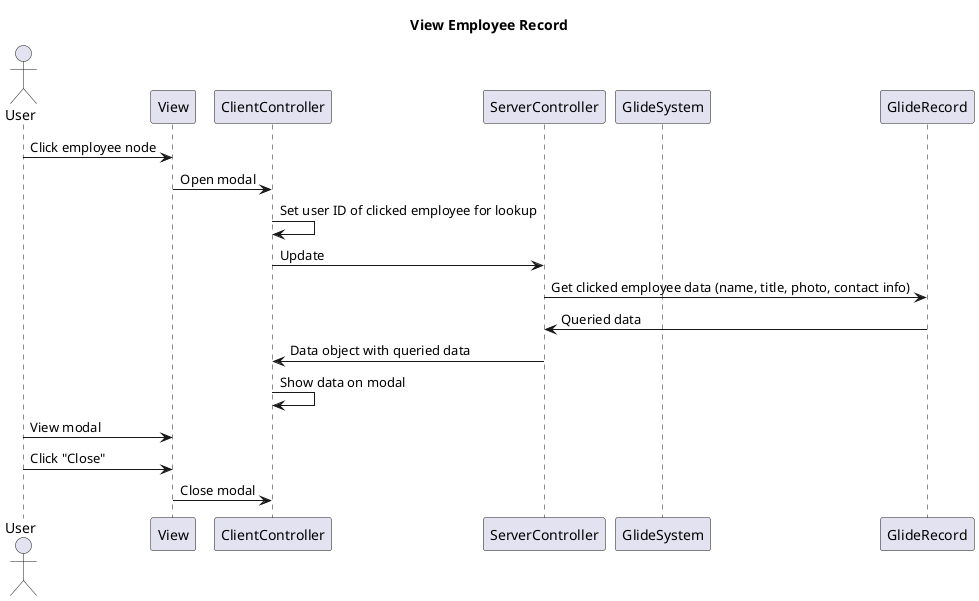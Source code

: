 @startuml
title View Employee Record

Actor User
Participant View
Participant ClientController
Participant ServerController
Participant GlideSystem
Participant GlideRecord

User -> View: Click employee node

View -> ClientController: Open modal
ClientController -> ClientController: Set user ID of clicked employee for lookup
ClientController -> ServerController: Update

ServerController -> GlideRecord: Get clicked employee data (name, title, photo, contact info)
GlideRecord -> ServerController: Queried data

ServerController -> ClientController: Data object with queried data
ClientController -> ClientController: Show data on modal

User -> View: View modal
User -> View: Click "Close"

View -> ClientController: Close modal
@enduml
